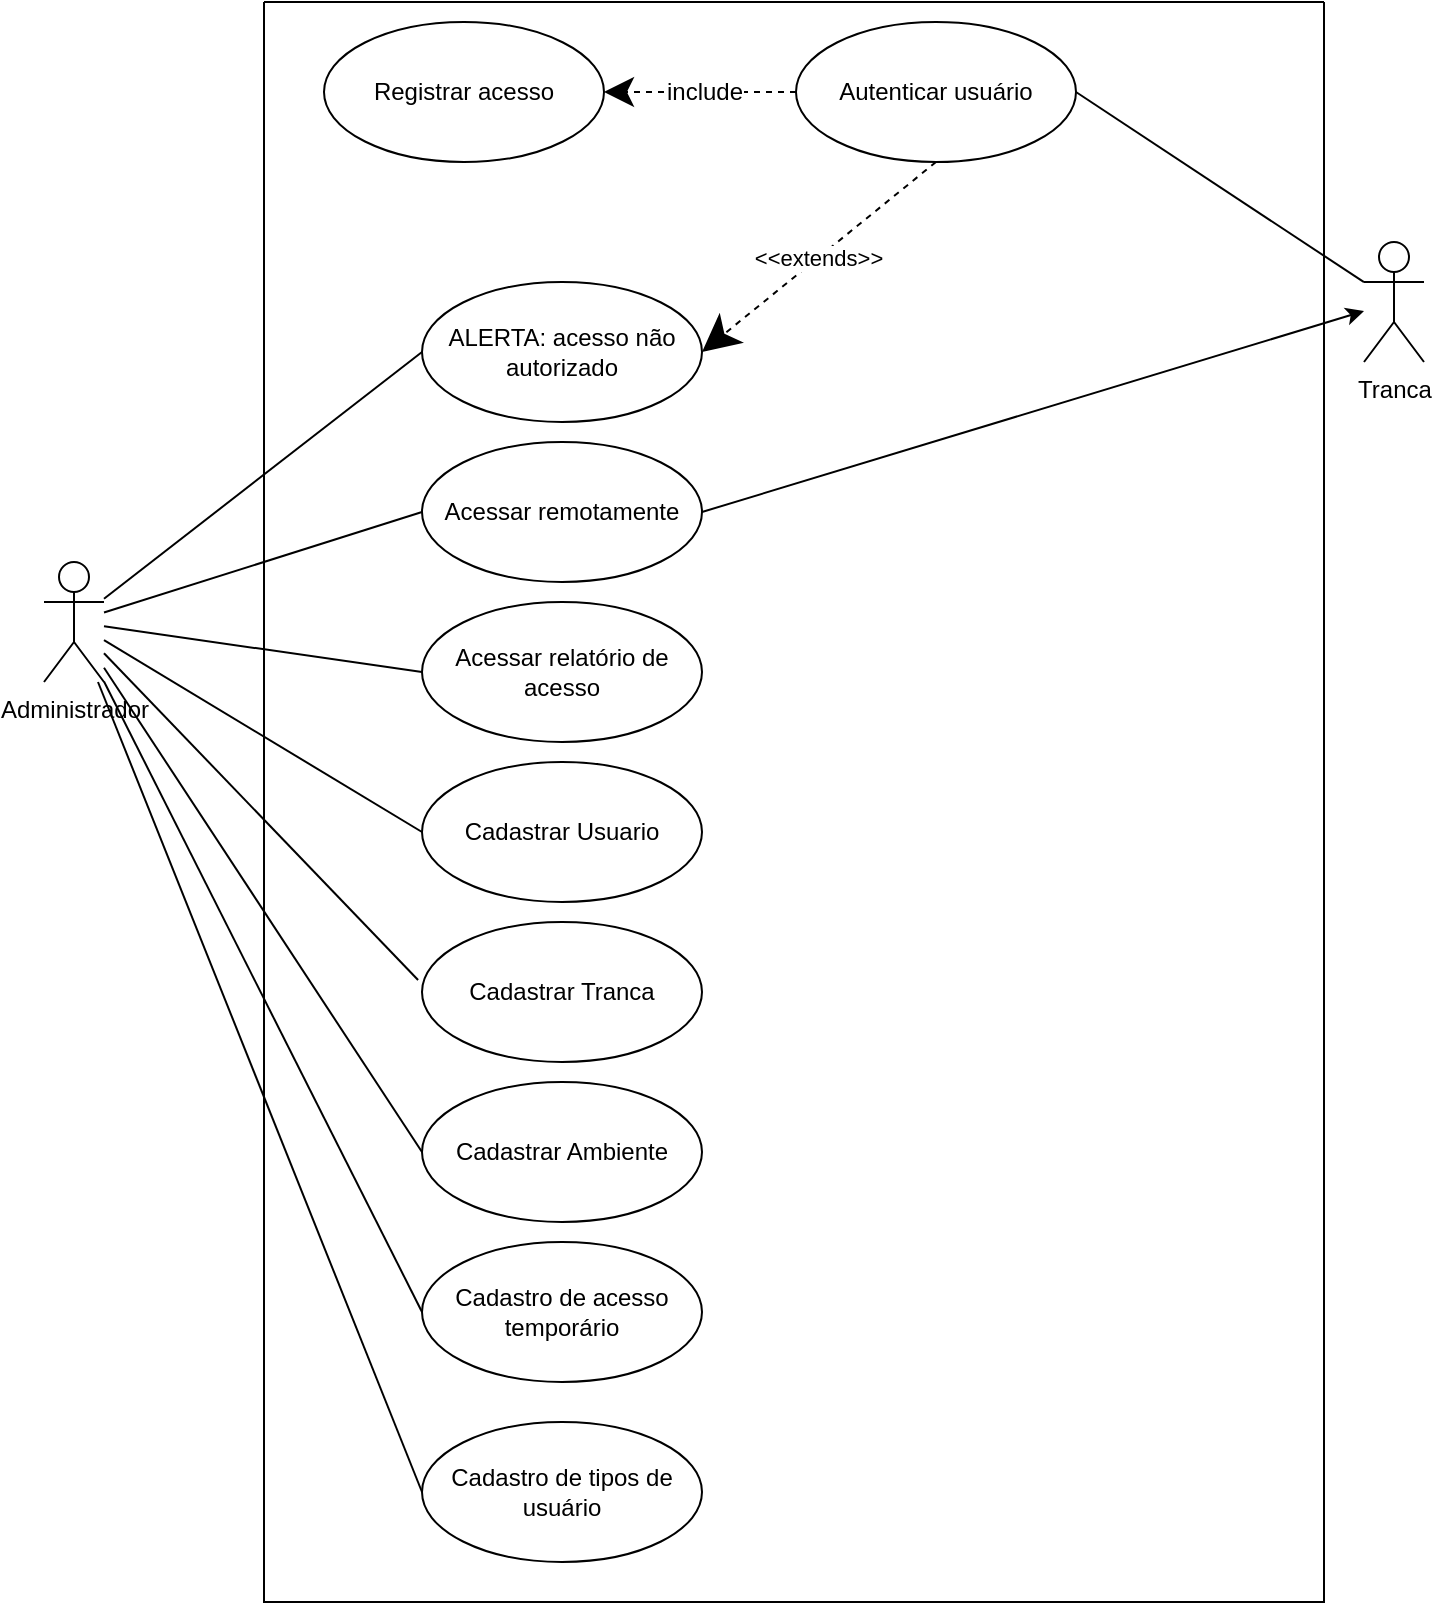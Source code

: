 <?xml version="1.0" encoding="UTF-8"?>
<mxfile version="24.3.0" type="google">
  <diagram name="Página-1" id="2jphilSjgBzsml_n2fzB">
    <mxGraphModel dx="1434" dy="708" grid="1" gridSize="10" guides="1" tooltips="1" connect="1" arrows="1" fold="1" page="1" pageScale="1" pageWidth="827" pageHeight="1169" math="0" shadow="0">
      <root>
        <mxCell id="0" />
        <mxCell id="1" parent="0" />
        <mxCell id="VgVW2ox4PpsKhokzol7R-1" value="Administrador" style="shape=umlActor;verticalLabelPosition=bottom;verticalAlign=top;html=1;" parent="1" vertex="1">
          <mxGeometry x="69" y="465" width="30" height="60" as="geometry" />
        </mxCell>
        <mxCell id="15" value="Autenticar usuário" style="ellipse;whiteSpace=wrap;html=1;" parent="1" vertex="1">
          <mxGeometry x="445" y="195" width="140" height="70" as="geometry" />
        </mxCell>
        <mxCell id="19" value="Registrar acesso" style="ellipse;whiteSpace=wrap;html=1;" parent="1" vertex="1">
          <mxGeometry x="209" y="195" width="140" height="70" as="geometry" />
        </mxCell>
        <mxCell id="25" value="" style="endArrow=classic;dashed=1;endFill=1;endSize=12;html=1;exitX=0;exitY=0.5;exitDx=0;exitDy=0;entryX=0;entryY=0.5;entryDx=0;entryDy=0;" parent="1" source="15" target="27" edge="1">
          <mxGeometry width="160" relative="1" as="geometry">
            <mxPoint x="329" y="275" as="sourcePoint" />
            <mxPoint x="449" y="245" as="targetPoint" />
          </mxGeometry>
        </mxCell>
        <mxCell id="26" value="&amp;lt;&amp;lt;extends&amp;gt;&amp;gt;" style="endArrow=classic;endSize=16;endFill=1;html=1;exitX=0.5;exitY=1;exitDx=0;exitDy=0;dashed=1;entryX=1;entryY=0.5;entryDx=0;entryDy=0;" parent="1" source="15" target="12" edge="1">
          <mxGeometry width="160" relative="1" as="geometry">
            <mxPoint x="259" y="325" as="sourcePoint" />
            <mxPoint x="389" y="400" as="targetPoint" />
          </mxGeometry>
        </mxCell>
        <mxCell id="27" value="include" style="text;html=1;strokeColor=none;fillColor=none;align=center;verticalAlign=middle;whiteSpace=wrap;rounded=0;labelBackgroundColor=default;" parent="1" vertex="1">
          <mxGeometry x="349" y="215" width="101" height="30" as="geometry" />
        </mxCell>
        <mxCell id="34" value="Tranca" style="shape=umlActor;verticalLabelPosition=bottom;verticalAlign=top;html=1;" parent="1" vertex="1">
          <mxGeometry x="729" y="305" width="30" height="60" as="geometry" />
        </mxCell>
        <mxCell id="35" value="" style="endArrow=none;html=1;exitX=1;exitY=0.5;exitDx=0;exitDy=0;" parent="1" source="15" target="34" edge="1">
          <mxGeometry width="50" height="50" relative="1" as="geometry">
            <mxPoint x="629" y="385" as="sourcePoint" />
            <mxPoint x="679" y="335" as="targetPoint" />
          </mxGeometry>
        </mxCell>
        <mxCell id="36" value="" style="endArrow=none;html=1;entryX=0;entryY=0.5;entryDx=0;entryDy=0;endFill=0;" parent="1" source="VgVW2ox4PpsKhokzol7R-1" target="2" edge="1">
          <mxGeometry width="50" height="50" relative="1" as="geometry">
            <mxPoint x="119" y="505" as="sourcePoint" />
            <mxPoint x="229" y="515" as="targetPoint" />
          </mxGeometry>
        </mxCell>
        <mxCell id="37" value="" style="endArrow=none;html=1;entryX=0;entryY=0.5;entryDx=0;entryDy=0;" parent="1" source="VgVW2ox4PpsKhokzol7R-1" target="VgVW2ox4PpsKhokzol7R-7" edge="1">
          <mxGeometry width="50" height="50" relative="1" as="geometry">
            <mxPoint x="69" y="624.997" as="sourcePoint" />
            <mxPoint x="218.0" y="629.54" as="targetPoint" />
          </mxGeometry>
        </mxCell>
        <mxCell id="38" value="" style="endArrow=none;html=1;entryX=0;entryY=0.5;entryDx=0;entryDy=0;" parent="1" source="VgVW2ox4PpsKhokzol7R-1" target="16" edge="1">
          <mxGeometry width="50" height="50" relative="1" as="geometry">
            <mxPoint x="69" y="619.604" as="sourcePoint" />
            <mxPoint x="218.0" y="715" as="targetPoint" />
          </mxGeometry>
        </mxCell>
        <mxCell id="39" value="" style="endArrow=none;html=1;entryX=0;entryY=0.5;entryDx=0;entryDy=0;" parent="1" source="VgVW2ox4PpsKhokzol7R-1" target="12" edge="1">
          <mxGeometry width="50" height="50" relative="1" as="geometry">
            <mxPoint x="99" y="444.997" as="sourcePoint" />
            <mxPoint x="248.0" y="449.54" as="targetPoint" />
          </mxGeometry>
        </mxCell>
        <mxCell id="41" value="" style="swimlane;startSize=0;labelBackgroundColor=default;" parent="1" vertex="1">
          <mxGeometry x="179" y="185" width="530" height="800" as="geometry" />
        </mxCell>
        <mxCell id="16" value="Cadastrar Usuario" style="ellipse;whiteSpace=wrap;html=1;" parent="41" vertex="1">
          <mxGeometry x="79" y="380" width="140" height="70" as="geometry" />
        </mxCell>
        <mxCell id="22" value="Cadastrar Tranca" style="ellipse;whiteSpace=wrap;html=1;" parent="41" vertex="1">
          <mxGeometry x="79" y="460" width="140" height="70" as="geometry" />
        </mxCell>
        <mxCell id="23" value="Cadastro de acesso temporário" style="ellipse;whiteSpace=wrap;html=1;" parent="41" vertex="1">
          <mxGeometry x="79" y="620" width="140" height="70" as="geometry" />
        </mxCell>
        <mxCell id="24" value="Cadastro de tipos de usuário" style="ellipse;whiteSpace=wrap;html=1;" parent="41" vertex="1">
          <mxGeometry x="79" y="710" width="140" height="70" as="geometry" />
        </mxCell>
        <mxCell id="21" value="Cadastrar Ambiente" style="ellipse;whiteSpace=wrap;html=1;" parent="41" vertex="1">
          <mxGeometry x="79" y="540" width="140" height="70" as="geometry" />
        </mxCell>
        <mxCell id="12" value="ALERTA: acesso não autorizado" style="ellipse;whiteSpace=wrap;html=1;" parent="41" vertex="1">
          <mxGeometry x="79" y="140" width="140" height="70" as="geometry" />
        </mxCell>
        <mxCell id="2" value="Acessar remotamente" style="ellipse;whiteSpace=wrap;html=1;" parent="41" vertex="1">
          <mxGeometry x="79" y="220" width="140" height="70" as="geometry" />
        </mxCell>
        <mxCell id="VgVW2ox4PpsKhokzol7R-7" value="Acessar relatório de acesso" style="ellipse;whiteSpace=wrap;html=1;" parent="41" vertex="1">
          <mxGeometry x="79" y="300" width="140" height="70" as="geometry" />
        </mxCell>
        <mxCell id="42" value="" style="endArrow=classic;html=1;exitX=1;exitY=0.5;exitDx=0;exitDy=0;startArrow=none;startFill=0;endFill=1;" parent="1" source="2" target="34" edge="1">
          <mxGeometry width="50" height="50" relative="1" as="geometry">
            <mxPoint x="499.0" y="339.91" as="sourcePoint" />
            <mxPoint x="643" y="435.004" as="targetPoint" />
          </mxGeometry>
        </mxCell>
        <mxCell id="xqi4dt3DCGadjeVhO0Qc-42" value="" style="endArrow=none;html=1;entryX=-0.014;entryY=0.414;entryDx=0;entryDy=0;entryPerimeter=0;" parent="1" source="VgVW2ox4PpsKhokzol7R-1" target="22" edge="1">
          <mxGeometry width="50" height="50" relative="1" as="geometry">
            <mxPoint x="60" y="625" as="sourcePoint" />
            <mxPoint x="209" y="720" as="targetPoint" />
          </mxGeometry>
        </mxCell>
        <mxCell id="xqi4dt3DCGadjeVhO0Qc-43" value="" style="endArrow=none;html=1;entryX=0;entryY=0.5;entryDx=0;entryDy=0;" parent="1" source="VgVW2ox4PpsKhokzol7R-1" target="21" edge="1">
          <mxGeometry width="50" height="50" relative="1" as="geometry">
            <mxPoint x="79" y="575" as="sourcePoint" />
            <mxPoint x="207" y="825" as="targetPoint" />
          </mxGeometry>
        </mxCell>
        <mxCell id="xqi4dt3DCGadjeVhO0Qc-44" value="" style="endArrow=none;html=1;entryX=0;entryY=0.5;entryDx=0;entryDy=0;" parent="1" source="VgVW2ox4PpsKhokzol7R-1" target="23" edge="1">
          <mxGeometry width="50" height="50" relative="1" as="geometry">
            <mxPoint x="69" y="615" as="sourcePoint" />
            <mxPoint x="228" y="875" as="targetPoint" />
          </mxGeometry>
        </mxCell>
        <mxCell id="xqi4dt3DCGadjeVhO0Qc-46" value="" style="endArrow=none;html=1;entryX=0;entryY=0.5;entryDx=0;entryDy=0;" parent="1" source="VgVW2ox4PpsKhokzol7R-1" target="24" edge="1">
          <mxGeometry width="50" height="50" relative="1" as="geometry">
            <mxPoint x="29" y="545" as="sourcePoint" />
            <mxPoint x="189" y="880" as="targetPoint" />
            <Array as="points" />
          </mxGeometry>
        </mxCell>
      </root>
    </mxGraphModel>
  </diagram>
</mxfile>
